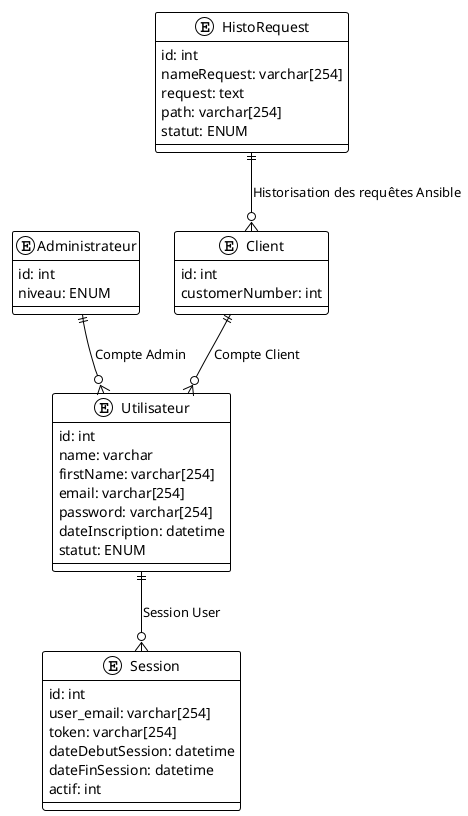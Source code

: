 @startuml
!theme plain

entity Utilisateur {
    id: int
    name: varchar
    firstName: varchar[254]
    email: varchar[254]
    password: varchar[254]
    dateInscription: datetime
    statut: ENUM
}

entity Administrateur {
    id: int
    niveau: ENUM
}

entity Client {
    id: int
    customerNumber: int
}

entity HistoRequest {
    id: int
    nameRequest: varchar[254]
    request: text
    path: varchar[254]
    statut: ENUM
}

entity Session {
    id: int
    user_email: varchar[254]
    token: varchar[254]
    dateDebutSession: datetime
    dateFinSession: datetime
    actif: int
}

Administrateur ||--o{ Utilisateur: "Compte Admin"
Client ||--o{ Utilisateur: "Compte Client"
HistoRequest ||--o{ Client: "Historisation des requêtes Ansible"
Utilisateur ||--o{ Session: "Session User"

@enduml
